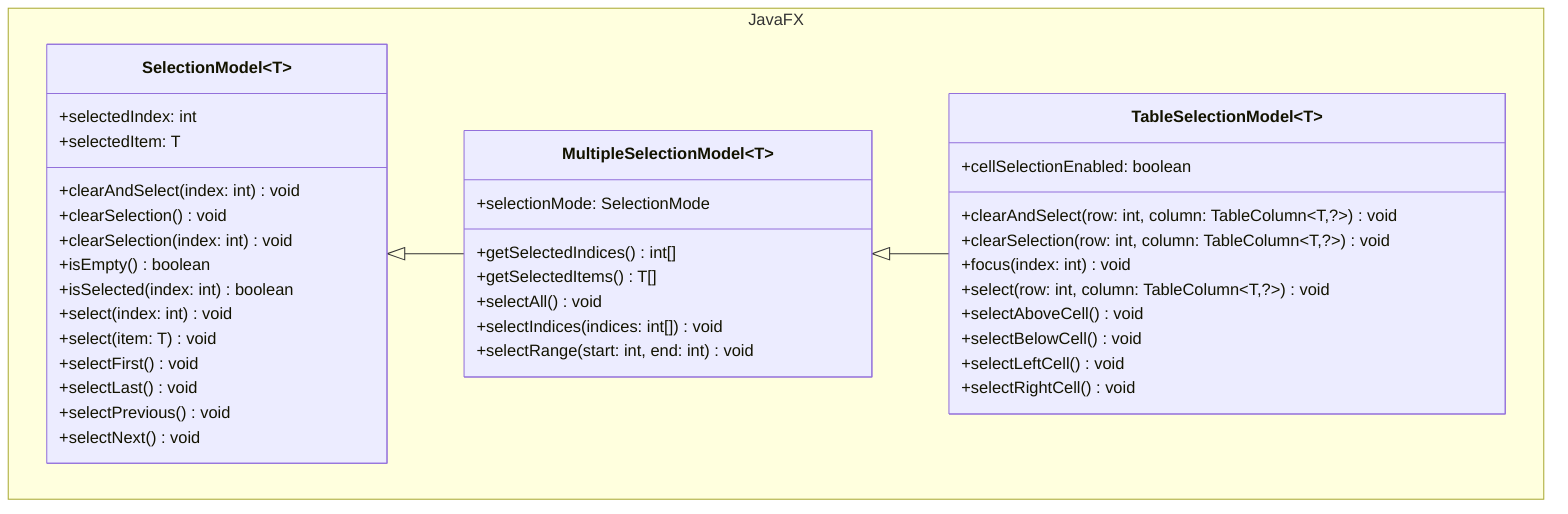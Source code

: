 classDiagram

    namespace JavaFX {

        class SelectionModel["SelectionModel&lt;T&gt;"] {
            +selectedIndex: int
            +selectedItem: T
            +clearAndSelect(index: int) void
            +clearSelection() void
            +clearSelection(index: int) void
            +isEmpty() boolean
            +isSelected(index: int) boolean
            +select(index: int) void
            +select(item: T) void
            +selectFirst() void
            +selectLast() void
            +selectPrevious() void
            +selectNext() void
        }

        class MultipleSelectionModel["MultipleSelectionModel&lt;T&gt;"] {
            +selectionMode: SelectionMode
            +getSelectedIndices() int[]
            +getSelectedItems() T[]
            +selectAll() void
            +selectIndices(indices: int[]) void
            +selectRange(start: int, end: int) void
        }

        class TableSelectionModel["TableSelectionModel&lt;T&gt;"] {
            +cellSelectionEnabled: boolean
            +clearAndSelect(row: int, column: TableColumn~T,?~) void
            +clearSelection(row: int, column: TableColumn~T,?~) void
            +focus(index: int) void
            +select(row: int, column: TableColumn~T,?~) void
            +selectAboveCell() void
            +selectBelowCell() void
            +selectLeftCell() void
            +selectRightCell() void
        }

    }

    SelectionModel <|-- MultipleSelectionModel

    MultipleSelectionModel <|-- TableSelectionModel
